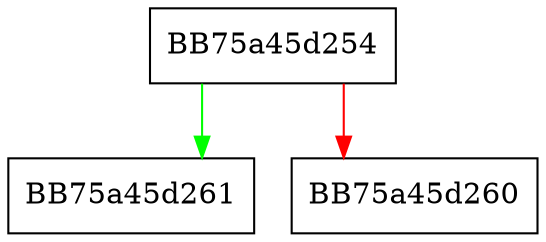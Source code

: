 digraph sqlite3EndBenignMalloc {
  node [shape="box"];
  graph [splines=ortho];
  BB75a45d254 -> BB75a45d261 [color="green"];
  BB75a45d254 -> BB75a45d260 [color="red"];
}